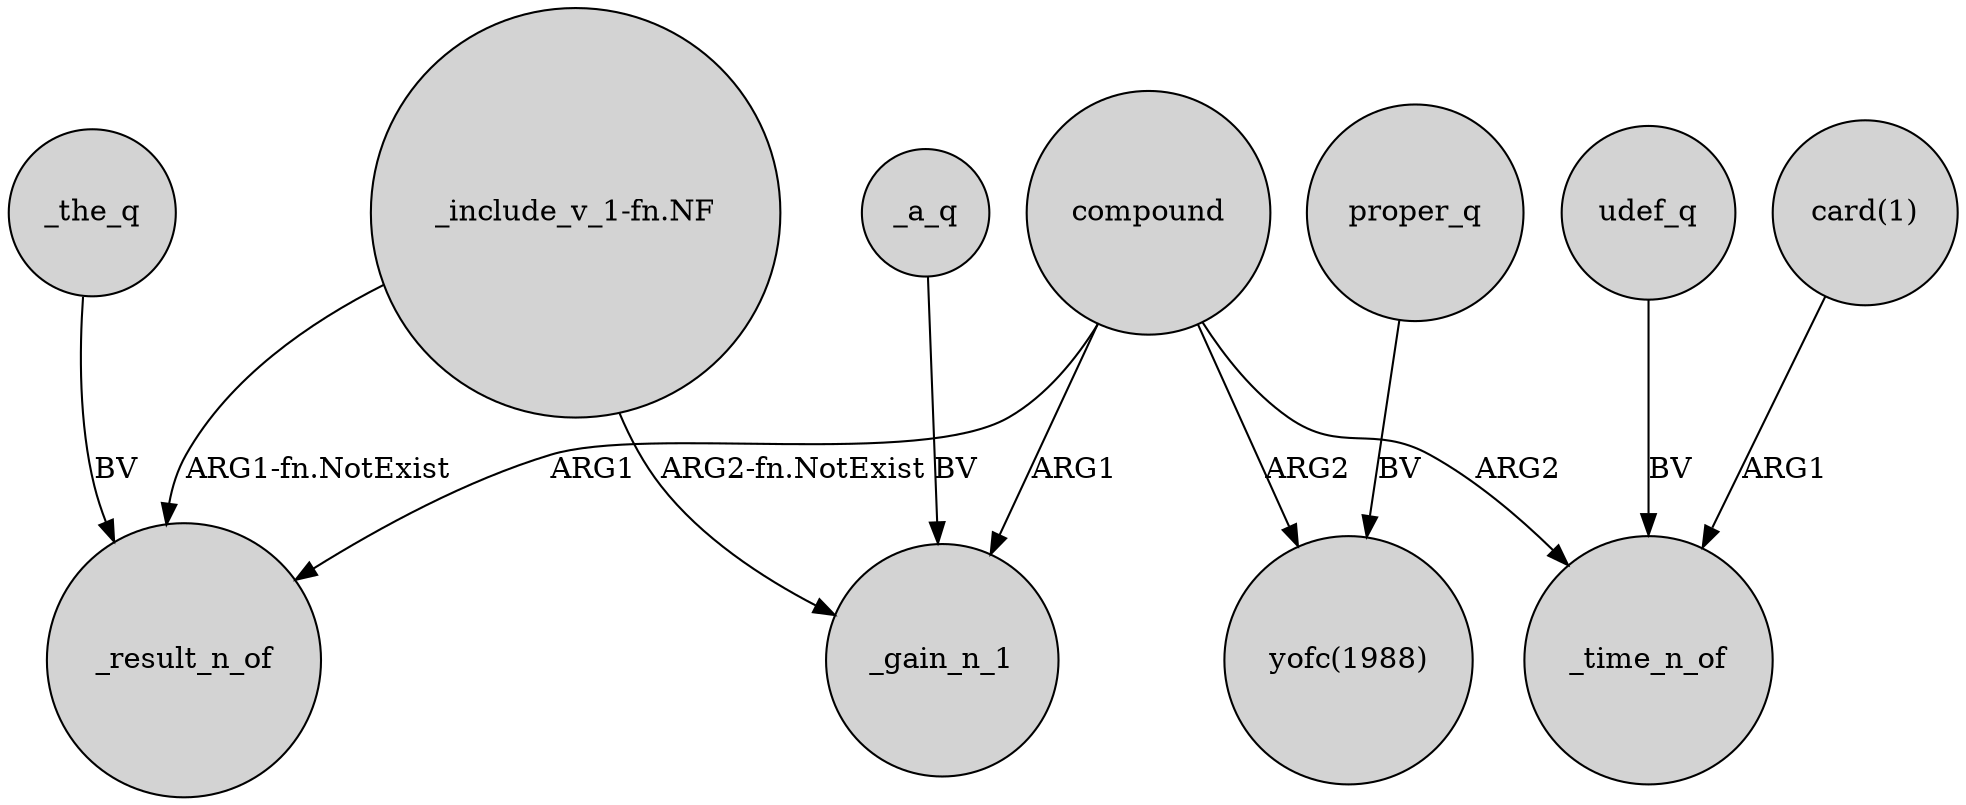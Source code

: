 digraph {
	node [shape=circle style=filled]
	"_include_v_1-fn.NF" -> _result_n_of [label="ARG1-fn.NotExist"]
	"card(1)" -> _time_n_of [label=ARG1]
	proper_q -> "yofc(1988)" [label=BV]
	_a_q -> _gain_n_1 [label=BV]
	udef_q -> _time_n_of [label=BV]
	compound -> "yofc(1988)" [label=ARG2]
	compound -> _time_n_of [label=ARG2]
	compound -> _result_n_of [label=ARG1]
	"_include_v_1-fn.NF" -> _gain_n_1 [label="ARG2-fn.NotExist"]
	_the_q -> _result_n_of [label=BV]
	compound -> _gain_n_1 [label=ARG1]
}
